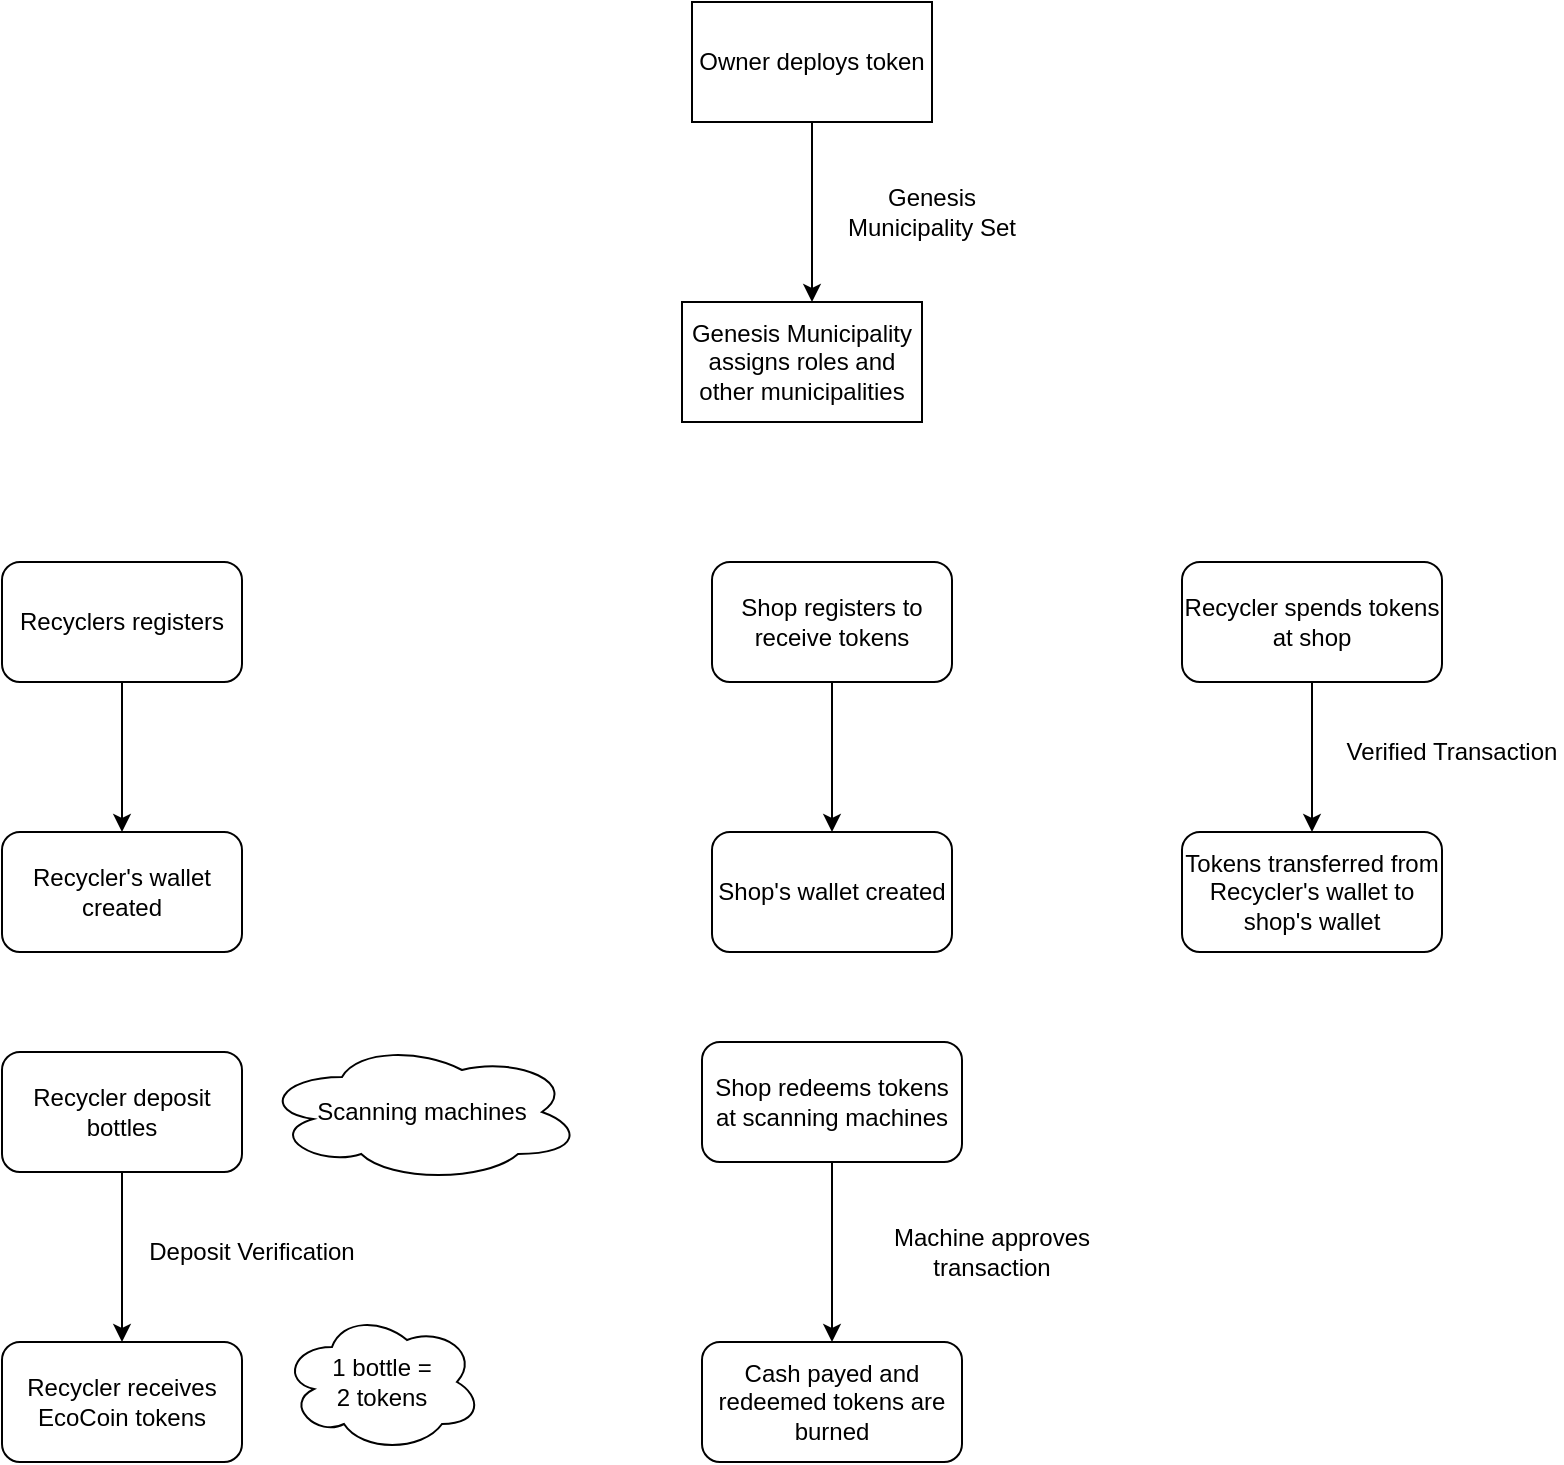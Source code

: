 <mxfile>
    <diagram id="LXXolyaRc9GEFiz_JLzD" name="Page-1">
        <mxGraphModel dx="788" dy="2263" grid="1" gridSize="10" guides="1" tooltips="1" connect="1" arrows="1" fold="1" page="1" pageScale="1" pageWidth="850" pageHeight="1100" background="none" math="0" shadow="0">
            <root>
                <mxCell id="0"/>
                <mxCell id="1" parent="0"/>
                <mxCell id="4" style="edgeStyle=orthogonalEdgeStyle;rounded=0;orthogonalLoop=1;jettySize=auto;html=1;" parent="1" source="2" target="3" edge="1">
                    <mxGeometry relative="1" as="geometry"/>
                </mxCell>
                <mxCell id="2" value="Recycler deposit bottles" style="rounded=1;whiteSpace=wrap;html=1;" parent="1" vertex="1">
                    <mxGeometry x="50" y="265" width="120" height="60" as="geometry"/>
                </mxCell>
                <mxCell id="3" value="Recycler receives EcoCoin tokens" style="rounded=1;whiteSpace=wrap;html=1;" parent="1" vertex="1">
                    <mxGeometry x="50" y="410" width="120" height="60" as="geometry"/>
                </mxCell>
                <mxCell id="9" value="Scanning machines" style="ellipse;shape=cloud;whiteSpace=wrap;html=1;" parent="1" vertex="1">
                    <mxGeometry x="180" y="260" width="160" height="70" as="geometry"/>
                </mxCell>
                <mxCell id="53" style="edgeStyle=none;html=1;entryX=0.5;entryY=0;entryDx=0;entryDy=0;" parent="1" source="11" target="52" edge="1">
                    <mxGeometry relative="1" as="geometry"/>
                </mxCell>
                <mxCell id="11" value="Recycler spends tokens at shop" style="rounded=1;whiteSpace=wrap;html=1;" parent="1" vertex="1">
                    <mxGeometry x="640" y="20" width="130" height="60" as="geometry"/>
                </mxCell>
                <mxCell id="61" style="edgeStyle=none;html=1;entryX=0.5;entryY=0;entryDx=0;entryDy=0;" parent="1" source="13" target="60" edge="1">
                    <mxGeometry relative="1" as="geometry"/>
                </mxCell>
                <mxCell id="13" value="Shop registers to receive tokens" style="rounded=1;whiteSpace=wrap;html=1;" parent="1" vertex="1">
                    <mxGeometry x="405" y="20" width="120" height="60" as="geometry"/>
                </mxCell>
                <mxCell id="34" style="edgeStyle=none;html=1;" parent="1" source="22" edge="1">
                    <mxGeometry relative="1" as="geometry">
                        <mxPoint x="465" y="410" as="targetPoint"/>
                    </mxGeometry>
                </mxCell>
                <mxCell id="22" value="Shop redeems tokens at scanning machines" style="whiteSpace=wrap;html=1;rounded=1;" parent="1" vertex="1">
                    <mxGeometry x="400" y="260" width="130" height="60" as="geometry"/>
                </mxCell>
                <mxCell id="50" value="1 bottle = &lt;br&gt;2 tokens" style="ellipse;shape=cloud;whiteSpace=wrap;html=1;" parent="1" vertex="1">
                    <mxGeometry x="190" y="395" width="100" height="70" as="geometry"/>
                </mxCell>
                <mxCell id="51" value="Deposit Verification" style="text;html=1;strokeColor=none;fillColor=none;align=center;verticalAlign=middle;whiteSpace=wrap;rounded=0;" parent="1" vertex="1">
                    <mxGeometry x="120" y="350" width="110" height="30" as="geometry"/>
                </mxCell>
                <mxCell id="52" value="Tokens transferred from Recycler's wallet to shop's wallet" style="whiteSpace=wrap;html=1;rounded=1;" parent="1" vertex="1">
                    <mxGeometry x="640" y="155" width="130" height="60" as="geometry"/>
                </mxCell>
                <mxCell id="54" value="Verified Transaction" style="text;html=1;strokeColor=none;fillColor=none;align=center;verticalAlign=middle;whiteSpace=wrap;rounded=0;" parent="1" vertex="1">
                    <mxGeometry x="720" y="100" width="110" height="30" as="geometry"/>
                </mxCell>
                <mxCell id="59" value="" style="edgeStyle=none;html=1;" parent="1" source="55" target="58" edge="1">
                    <mxGeometry relative="1" as="geometry"/>
                </mxCell>
                <mxCell id="55" value="Recyclers registers" style="rounded=1;whiteSpace=wrap;html=1;" parent="1" vertex="1">
                    <mxGeometry x="50" y="20" width="120" height="60" as="geometry"/>
                </mxCell>
                <mxCell id="58" value="Recycler's wallet created" style="whiteSpace=wrap;html=1;rounded=1;" parent="1" vertex="1">
                    <mxGeometry x="50" y="155" width="120" height="60" as="geometry"/>
                </mxCell>
                <mxCell id="60" value="Shop's wallet created" style="whiteSpace=wrap;html=1;rounded=1;" parent="1" vertex="1">
                    <mxGeometry x="405" y="155" width="120" height="60" as="geometry"/>
                </mxCell>
                <mxCell id="62" value="Machine approves transaction" style="text;html=1;strokeColor=none;fillColor=none;align=center;verticalAlign=middle;whiteSpace=wrap;rounded=0;" parent="1" vertex="1">
                    <mxGeometry x="475" y="350" width="140" height="30" as="geometry"/>
                </mxCell>
                <mxCell id="63" value="Cash payed and redeemed tokens are burned" style="whiteSpace=wrap;html=1;rounded=1;" parent="1" vertex="1">
                    <mxGeometry x="400" y="410" width="130" height="60" as="geometry"/>
                </mxCell>
                <mxCell id="65" style="edgeStyle=none;html=1;" parent="1" source="64" edge="1">
                    <mxGeometry relative="1" as="geometry">
                        <mxPoint x="455" y="-110" as="targetPoint"/>
                    </mxGeometry>
                </mxCell>
                <mxCell id="64" value="Owner deploys token" style="rounded=0;whiteSpace=wrap;html=1;" parent="1" vertex="1">
                    <mxGeometry x="395" y="-260" width="120" height="60" as="geometry"/>
                </mxCell>
                <mxCell id="66" value="Genesis Municipality Set" style="text;html=1;strokeColor=none;fillColor=none;align=center;verticalAlign=middle;whiteSpace=wrap;rounded=0;" parent="1" vertex="1">
                    <mxGeometry x="460" y="-170" width="110" height="30" as="geometry"/>
                </mxCell>
                <mxCell id="67" value="Genesis Municipality assigns roles and other municipalities" style="rounded=0;whiteSpace=wrap;html=1;" parent="1" vertex="1">
                    <mxGeometry x="390" y="-110" width="120" height="60" as="geometry"/>
                </mxCell>
            </root>
        </mxGraphModel>
    </diagram>
</mxfile>
